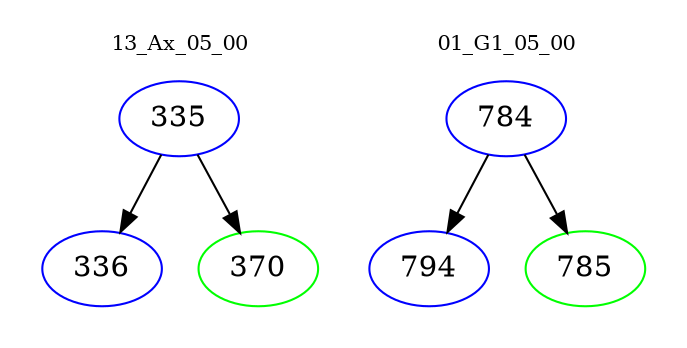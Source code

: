 digraph{
subgraph cluster_0 {
color = white
label = "13_Ax_05_00";
fontsize=10;
T0_335 [label="335", color="blue"]
T0_335 -> T0_336 [color="black"]
T0_336 [label="336", color="blue"]
T0_335 -> T0_370 [color="black"]
T0_370 [label="370", color="green"]
}
subgraph cluster_1 {
color = white
label = "01_G1_05_00";
fontsize=10;
T1_784 [label="784", color="blue"]
T1_784 -> T1_794 [color="black"]
T1_794 [label="794", color="blue"]
T1_784 -> T1_785 [color="black"]
T1_785 [label="785", color="green"]
}
}
